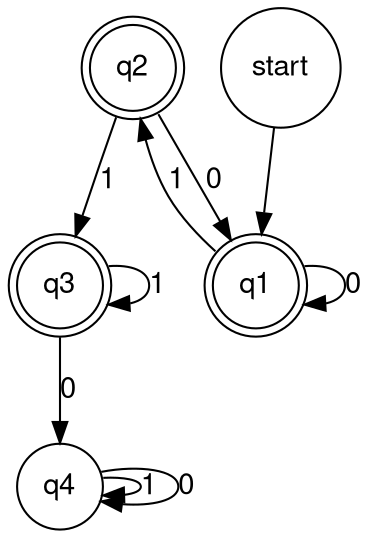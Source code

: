 graph robotFramework {
    fontname = "Helvetica,Arial,sans-serif";
    node [fontname = "helvetica,arial,sans-serif";];
    edge [fontname = "helvetica,ariasans-serif";];
    node [shape = circle;];
    q3 [peripheries = 2;];
    q1 [peripheries = 2;];
    q2 [peripheries = 2;];
    
    start -- q1 [dir = forward;];
    q1 -- q1 [label = "0"; dir = forward;];
    q1 -- q2 [label = "1"; dir = forward;];
    q2 -- q3 [label = "1"; dir = forward;];
    q2 -- q1 [label = "0"; dir = forward;];
    q3 -- q4 [label = "0"; dir = forward;];
    q3 -- q3 [label = "1"; dir = forward;];
    q4 -- q4 [label = "1"; dir = forward;];
    q4 -- q4 [label = "0"; dir = forward;];
    
    
    
    
    
    
    fontsize = 20;
}